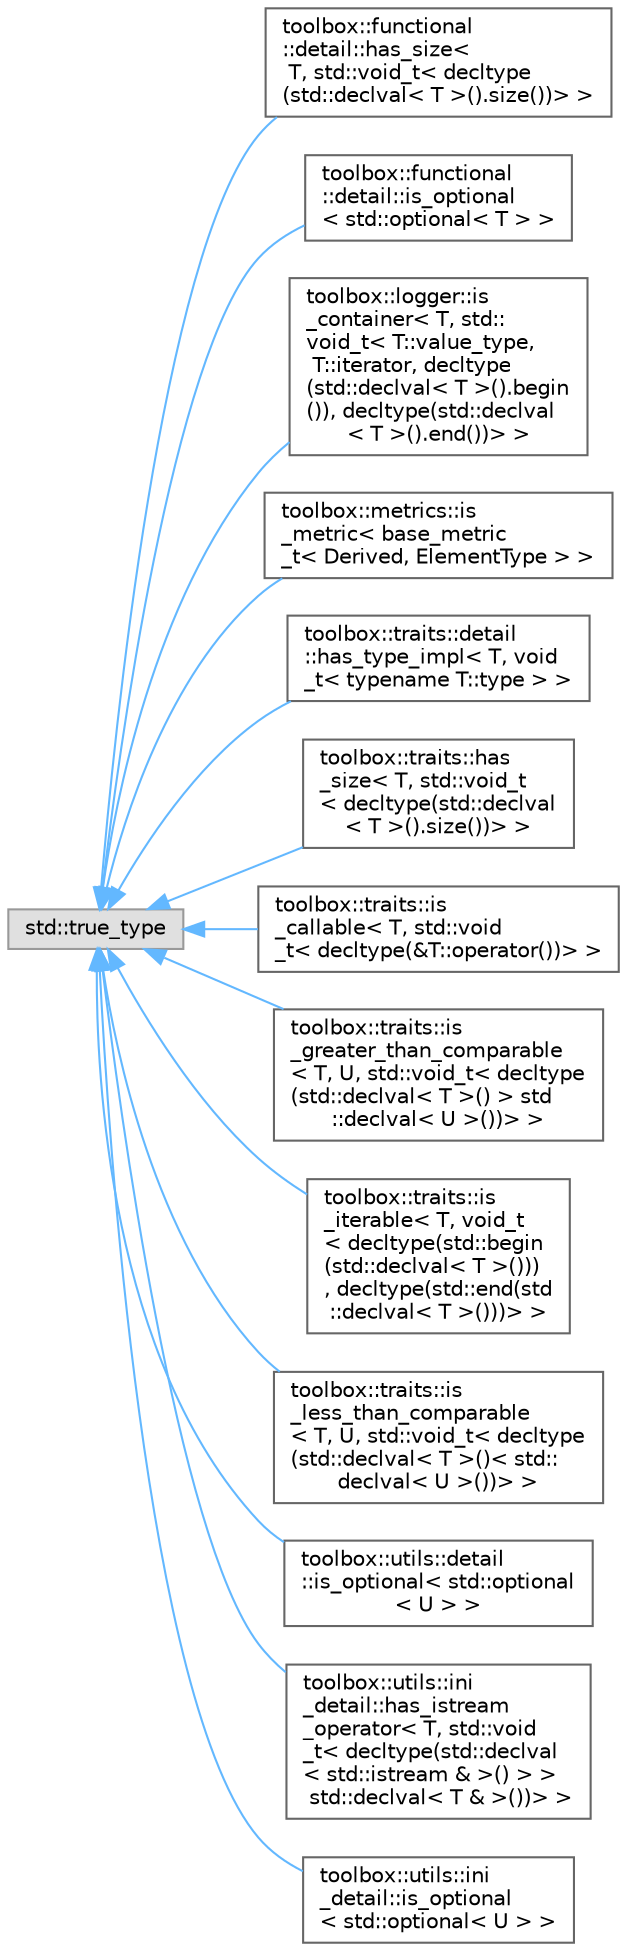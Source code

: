digraph "Graphical Class Hierarchy"
{
 // LATEX_PDF_SIZE
  bgcolor="transparent";
  edge [fontname=Helvetica,fontsize=10,labelfontname=Helvetica,labelfontsize=10];
  node [fontname=Helvetica,fontsize=10,shape=box,height=0.2,width=0.4];
  rankdir="LR";
  Node0 [id="Node000000",label="std::true_type",height=0.2,width=0.4,color="grey60", fillcolor="#E0E0E0", style="filled",tooltip=" "];
  Node0 -> Node1 [id="edge43_Node000000_Node000001",dir="back",color="steelblue1",style="solid",tooltip=" "];
  Node1 [id="Node000001",label="toolbox::functional\l::detail::has_size\<\l T, std::void_t\< decltype\l(std::declval\< T \>().size())\> \>",height=0.2,width=0.4,color="grey40", fillcolor="white", style="filled",URL="$structtoolbox_1_1functional_1_1detail_1_1has__size_3_01_t_00_01std_1_1void__t_3_01decltype_07std431779fbfc2ce525a80568a6245b1d79.html",tooltip=" "];
  Node0 -> Node2 [id="edge44_Node000000_Node000002",dir="back",color="steelblue1",style="solid",tooltip=" "];
  Node2 [id="Node000002",label="toolbox::functional\l::detail::is_optional\l\< std::optional\< T \> \>",height=0.2,width=0.4,color="grey40", fillcolor="white", style="filled",URL="$structtoolbox_1_1functional_1_1detail_1_1is__optional_3_01std_1_1optional_3_01_t_01_4_01_4.html",tooltip=" "];
  Node0 -> Node3 [id="edge45_Node000000_Node000003",dir="back",color="steelblue1",style="solid",tooltip=" "];
  Node3 [id="Node000003",label="toolbox::logger::is\l_container\< T, std::\lvoid_t\< T::value_type,\l T::iterator, decltype\l(std::declval\< T \>().begin\l()), decltype(std::declval\l\< T \>().end())\> \>",height=0.2,width=0.4,color="grey40", fillcolor="white", style="filled",URL="$structtoolbox_1_1logger_1_1is__container_3_01_t_00_01std_1_1void__t_3_01_t_1_1value__type_00_01_1041f7af6953dcde600448a7d1be57a1.html",tooltip=" "];
  Node0 -> Node4 [id="edge46_Node000000_Node000004",dir="back",color="steelblue1",style="solid",tooltip=" "];
  Node4 [id="Node000004",label="toolbox::metrics::is\l_metric\< base_metric\l_t\< Derived, ElementType \> \>",height=0.2,width=0.4,color="grey40", fillcolor="white", style="filled",URL="$structtoolbox_1_1metrics_1_1is__metric_3_01base__metric__t_3_01_derived_00_01_element_type_01_4_01_4.html",tooltip=" "];
  Node0 -> Node5 [id="edge47_Node000000_Node000005",dir="back",color="steelblue1",style="solid",tooltip=" "];
  Node5 [id="Node000005",label="toolbox::traits::detail\l::has_type_impl\< T, void\l_t\< typename T::type \> \>",height=0.2,width=0.4,color="grey40", fillcolor="white", style="filled",URL="$structtoolbox_1_1traits_1_1detail_1_1has__type__impl_3_01_t_00_01void__t_3_01typename_01_t_1_1type_01_4_01_4.html",tooltip="检查类型是否具有type成员(特化版本)/Check if type has a type member (specialization)"];
  Node0 -> Node6 [id="edge48_Node000000_Node000006",dir="back",color="steelblue1",style="solid",tooltip=" "];
  Node6 [id="Node000006",label="toolbox::traits::has\l_size\< T, std::void_t\l\< decltype(std::declval\l\< T \>().size())\> \>",height=0.2,width=0.4,color="grey40", fillcolor="white", style="filled",URL="$structtoolbox_1_1traits_1_1has__size_3_01_t_00_01std_1_1void__t_3_01decltype_07std_1_1declval_3_ae1b1d65497178907f8aa92c18c8ee7d.html",tooltip=" "];
  Node0 -> Node7 [id="edge49_Node000000_Node000007",dir="back",color="steelblue1",style="solid",tooltip=" "];
  Node7 [id="Node000007",label="toolbox::traits::is\l_callable\< T, std::void\l_t\< decltype(&T::operator())\> \>",height=0.2,width=0.4,color="grey40", fillcolor="white", style="filled",URL="$structtoolbox_1_1traits_1_1is__callable_3_01_t_00_01std_1_1void__t_3_01decltype_07_6_t_1_1operator_07_08_08_4_01_4.html",tooltip=" "];
  Node0 -> Node8 [id="edge50_Node000000_Node000008",dir="back",color="steelblue1",style="solid",tooltip=" "];
  Node8 [id="Node000008",label="toolbox::traits::is\l_greater_than_comparable\l\< T, U, std::void_t\< decltype\l(std::declval\< T \>() \> std\l::declval\< U \>())\> \>",height=0.2,width=0.4,color="grey40", fillcolor="white", style="filled",URL="$structtoolbox_1_1traits_1_1is__greater__than__comparable_3_01_t_00_01_u_00_01std_1_1void__t_3_01e12039f554bf02a65bcf2c70b4be1eb1.html",tooltip="is_greater_than_comparable 的特化：当T和U支持>运算符时为true_type/Specialization of is_greater_than_comparable: tr..."];
  Node0 -> Node9 [id="edge51_Node000000_Node000009",dir="back",color="steelblue1",style="solid",tooltip=" "];
  Node9 [id="Node000009",label="toolbox::traits::is\l_iterable\< T, void_t\l\< decltype(std::begin\l(std::declval\< T \>()))\l, decltype(std::end(std\l::declval\< T \>()))\> \>",height=0.2,width=0.4,color="grey40", fillcolor="white", style="filled",URL="$structtoolbox_1_1traits_1_1is__iterable_3_01_t_00_01void__t_3_01decltype_07std_1_1begin_07std_1_7117ff6ec554ee2c38ff708913db827f.html",tooltip=" "];
  Node0 -> Node10 [id="edge52_Node000000_Node000010",dir="back",color="steelblue1",style="solid",tooltip=" "];
  Node10 [id="Node000010",label="toolbox::traits::is\l_less_than_comparable\l\< T, U, std::void_t\< decltype\l(std::declval\< T \>()\< std::\ldeclval\< U \>())\> \>",height=0.2,width=0.4,color="grey40", fillcolor="white", style="filled",URL="$structtoolbox_1_1traits_1_1is__less__than__comparable_3_01_t_00_01_u_00_01std_1_1void__t_3_01decfcd281f6f40dc9ba8bdb84058aecabad.html",tooltip="is_less_than_comparable 的特化：当T和U支持<运算符时为true_type/Specialization of is_less_than_comparable: true_typ..."];
  Node0 -> Node11 [id="edge53_Node000000_Node000011",dir="back",color="steelblue1",style="solid",tooltip=" "];
  Node11 [id="Node000011",label="toolbox::utils::detail\l::is_optional\< std::optional\l\< U \> \>",height=0.2,width=0.4,color="grey40", fillcolor="white", style="filled",URL="$structtoolbox_1_1utils_1_1detail_1_1is__optional_3_01std_1_1optional_3_01_u_01_4_01_4.html",tooltip=" "];
  Node0 -> Node12 [id="edge54_Node000000_Node000012",dir="back",color="steelblue1",style="solid",tooltip=" "];
  Node12 [id="Node000012",label="toolbox::utils::ini\l_detail::has_istream\l_operator\< T, std::void\l_t\< decltype(std::declval\l\< std::istream & \>() \> \>\l std::declval\< T & \>())\> \>",height=0.2,width=0.4,color="grey40", fillcolor="white", style="filled",URL="$structtoolbox_1_1utils_1_1ini__detail_1_1has__istream__operator_3_01_t_00_01std_1_1void__t_3_01d111b8d6ba70747b432a9bed870293f28.html",tooltip=" "];
  Node0 -> Node13 [id="edge55_Node000000_Node000013",dir="back",color="steelblue1",style="solid",tooltip=" "];
  Node13 [id="Node000013",label="toolbox::utils::ini\l_detail::is_optional\l\< std::optional\< U \> \>",height=0.2,width=0.4,color="grey40", fillcolor="white", style="filled",URL="$structtoolbox_1_1utils_1_1ini__detail_1_1is__optional_3_01std_1_1optional_3_01_u_01_4_01_4.html",tooltip=" "];
}
